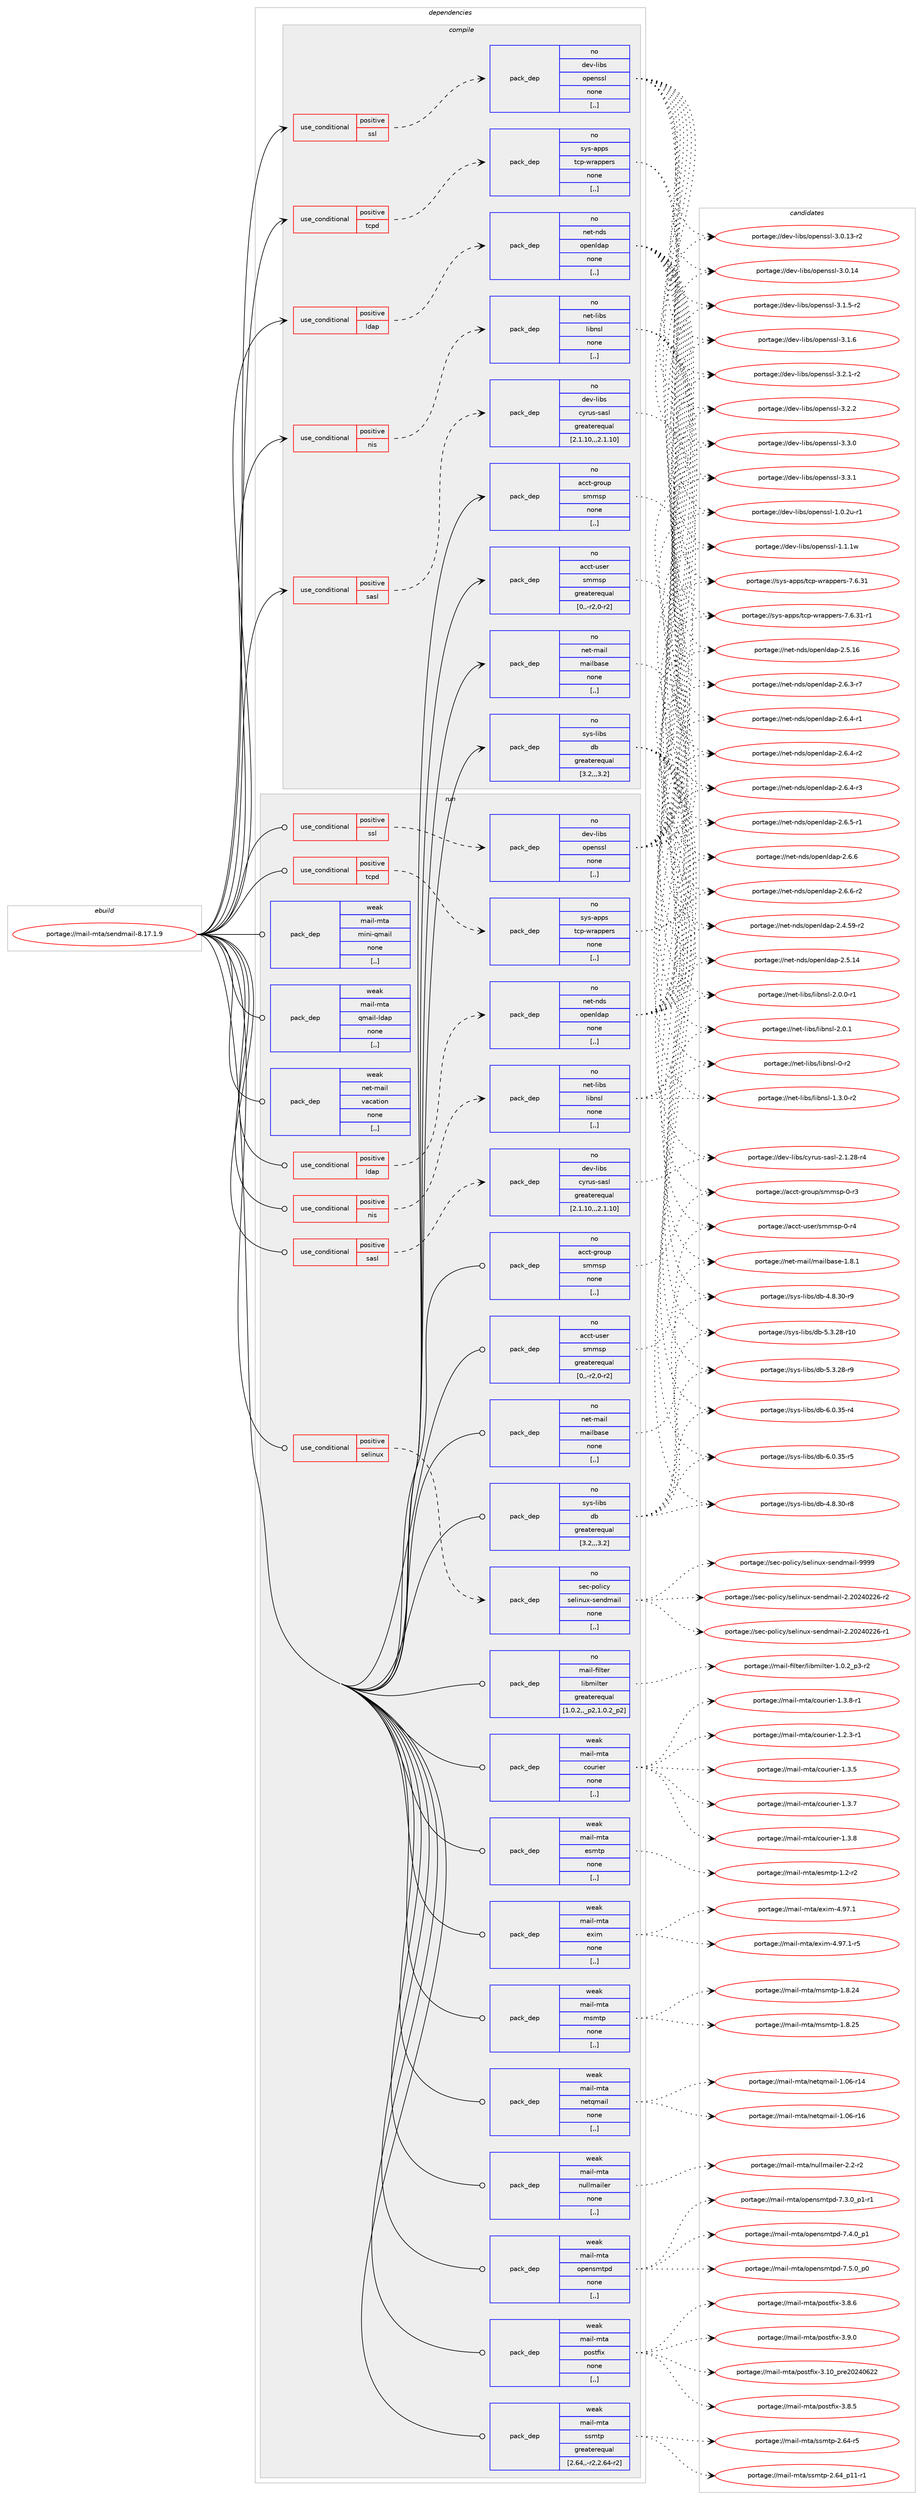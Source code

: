 digraph prolog {

# *************
# Graph options
# *************

newrank=true;
concentrate=true;
compound=true;
graph [rankdir=LR,fontname=Helvetica,fontsize=10,ranksep=1.5];#, ranksep=2.5, nodesep=0.2];
edge  [arrowhead=vee];
node  [fontname=Helvetica,fontsize=10];

# **********
# The ebuild
# **********

subgraph cluster_leftcol {
color=gray;
rank=same;
label=<<i>ebuild</i>>;
id [label="portage://mail-mta/sendmail-8.17.1.9", color=red, width=4, href="../mail-mta/sendmail-8.17.1.9.svg"];
}

# ****************
# The dependencies
# ****************

subgraph cluster_midcol {
color=gray;
label=<<i>dependencies</i>>;
subgraph cluster_compile {
fillcolor="#eeeeee";
style=filled;
label=<<i>compile</i>>;
subgraph cond69214 {
dependency275358 [label=<<TABLE BORDER="0" CELLBORDER="1" CELLSPACING="0" CELLPADDING="4"><TR><TD ROWSPAN="3" CELLPADDING="10">use_conditional</TD></TR><TR><TD>positive</TD></TR><TR><TD>ldap</TD></TR></TABLE>>, shape=none, color=red];
subgraph pack203880 {
dependency275359 [label=<<TABLE BORDER="0" CELLBORDER="1" CELLSPACING="0" CELLPADDING="4" WIDTH="220"><TR><TD ROWSPAN="6" CELLPADDING="30">pack_dep</TD></TR><TR><TD WIDTH="110">no</TD></TR><TR><TD>net-nds</TD></TR><TR><TD>openldap</TD></TR><TR><TD>none</TD></TR><TR><TD>[,,]</TD></TR></TABLE>>, shape=none, color=blue];
}
dependency275358:e -> dependency275359:w [weight=20,style="dashed",arrowhead="vee"];
}
id:e -> dependency275358:w [weight=20,style="solid",arrowhead="vee"];
subgraph cond69215 {
dependency275360 [label=<<TABLE BORDER="0" CELLBORDER="1" CELLSPACING="0" CELLPADDING="4"><TR><TD ROWSPAN="3" CELLPADDING="10">use_conditional</TD></TR><TR><TD>positive</TD></TR><TR><TD>nis</TD></TR></TABLE>>, shape=none, color=red];
subgraph pack203881 {
dependency275361 [label=<<TABLE BORDER="0" CELLBORDER="1" CELLSPACING="0" CELLPADDING="4" WIDTH="220"><TR><TD ROWSPAN="6" CELLPADDING="30">pack_dep</TD></TR><TR><TD WIDTH="110">no</TD></TR><TR><TD>net-libs</TD></TR><TR><TD>libnsl</TD></TR><TR><TD>none</TD></TR><TR><TD>[,,]</TD></TR></TABLE>>, shape=none, color=blue];
}
dependency275360:e -> dependency275361:w [weight=20,style="dashed",arrowhead="vee"];
}
id:e -> dependency275360:w [weight=20,style="solid",arrowhead="vee"];
subgraph cond69216 {
dependency275362 [label=<<TABLE BORDER="0" CELLBORDER="1" CELLSPACING="0" CELLPADDING="4"><TR><TD ROWSPAN="3" CELLPADDING="10">use_conditional</TD></TR><TR><TD>positive</TD></TR><TR><TD>sasl</TD></TR></TABLE>>, shape=none, color=red];
subgraph pack203882 {
dependency275363 [label=<<TABLE BORDER="0" CELLBORDER="1" CELLSPACING="0" CELLPADDING="4" WIDTH="220"><TR><TD ROWSPAN="6" CELLPADDING="30">pack_dep</TD></TR><TR><TD WIDTH="110">no</TD></TR><TR><TD>dev-libs</TD></TR><TR><TD>cyrus-sasl</TD></TR><TR><TD>greaterequal</TD></TR><TR><TD>[2.1.10,,,2.1.10]</TD></TR></TABLE>>, shape=none, color=blue];
}
dependency275362:e -> dependency275363:w [weight=20,style="dashed",arrowhead="vee"];
}
id:e -> dependency275362:w [weight=20,style="solid",arrowhead="vee"];
subgraph cond69217 {
dependency275364 [label=<<TABLE BORDER="0" CELLBORDER="1" CELLSPACING="0" CELLPADDING="4"><TR><TD ROWSPAN="3" CELLPADDING="10">use_conditional</TD></TR><TR><TD>positive</TD></TR><TR><TD>ssl</TD></TR></TABLE>>, shape=none, color=red];
subgraph pack203883 {
dependency275365 [label=<<TABLE BORDER="0" CELLBORDER="1" CELLSPACING="0" CELLPADDING="4" WIDTH="220"><TR><TD ROWSPAN="6" CELLPADDING="30">pack_dep</TD></TR><TR><TD WIDTH="110">no</TD></TR><TR><TD>dev-libs</TD></TR><TR><TD>openssl</TD></TR><TR><TD>none</TD></TR><TR><TD>[,,]</TD></TR></TABLE>>, shape=none, color=blue];
}
dependency275364:e -> dependency275365:w [weight=20,style="dashed",arrowhead="vee"];
}
id:e -> dependency275364:w [weight=20,style="solid",arrowhead="vee"];
subgraph cond69218 {
dependency275366 [label=<<TABLE BORDER="0" CELLBORDER="1" CELLSPACING="0" CELLPADDING="4"><TR><TD ROWSPAN="3" CELLPADDING="10">use_conditional</TD></TR><TR><TD>positive</TD></TR><TR><TD>tcpd</TD></TR></TABLE>>, shape=none, color=red];
subgraph pack203884 {
dependency275367 [label=<<TABLE BORDER="0" CELLBORDER="1" CELLSPACING="0" CELLPADDING="4" WIDTH="220"><TR><TD ROWSPAN="6" CELLPADDING="30">pack_dep</TD></TR><TR><TD WIDTH="110">no</TD></TR><TR><TD>sys-apps</TD></TR><TR><TD>tcp-wrappers</TD></TR><TR><TD>none</TD></TR><TR><TD>[,,]</TD></TR></TABLE>>, shape=none, color=blue];
}
dependency275366:e -> dependency275367:w [weight=20,style="dashed",arrowhead="vee"];
}
id:e -> dependency275366:w [weight=20,style="solid",arrowhead="vee"];
subgraph pack203885 {
dependency275368 [label=<<TABLE BORDER="0" CELLBORDER="1" CELLSPACING="0" CELLPADDING="4" WIDTH="220"><TR><TD ROWSPAN="6" CELLPADDING="30">pack_dep</TD></TR><TR><TD WIDTH="110">no</TD></TR><TR><TD>acct-group</TD></TR><TR><TD>smmsp</TD></TR><TR><TD>none</TD></TR><TR><TD>[,,]</TD></TR></TABLE>>, shape=none, color=blue];
}
id:e -> dependency275368:w [weight=20,style="solid",arrowhead="vee"];
subgraph pack203886 {
dependency275369 [label=<<TABLE BORDER="0" CELLBORDER="1" CELLSPACING="0" CELLPADDING="4" WIDTH="220"><TR><TD ROWSPAN="6" CELLPADDING="30">pack_dep</TD></TR><TR><TD WIDTH="110">no</TD></TR><TR><TD>acct-user</TD></TR><TR><TD>smmsp</TD></TR><TR><TD>greaterequal</TD></TR><TR><TD>[0,,-r2,0-r2]</TD></TR></TABLE>>, shape=none, color=blue];
}
id:e -> dependency275369:w [weight=20,style="solid",arrowhead="vee"];
subgraph pack203887 {
dependency275370 [label=<<TABLE BORDER="0" CELLBORDER="1" CELLSPACING="0" CELLPADDING="4" WIDTH="220"><TR><TD ROWSPAN="6" CELLPADDING="30">pack_dep</TD></TR><TR><TD WIDTH="110">no</TD></TR><TR><TD>net-mail</TD></TR><TR><TD>mailbase</TD></TR><TR><TD>none</TD></TR><TR><TD>[,,]</TD></TR></TABLE>>, shape=none, color=blue];
}
id:e -> dependency275370:w [weight=20,style="solid",arrowhead="vee"];
subgraph pack203888 {
dependency275371 [label=<<TABLE BORDER="0" CELLBORDER="1" CELLSPACING="0" CELLPADDING="4" WIDTH="220"><TR><TD ROWSPAN="6" CELLPADDING="30">pack_dep</TD></TR><TR><TD WIDTH="110">no</TD></TR><TR><TD>sys-libs</TD></TR><TR><TD>db</TD></TR><TR><TD>greaterequal</TD></TR><TR><TD>[3.2,,,3.2]</TD></TR></TABLE>>, shape=none, color=blue];
}
id:e -> dependency275371:w [weight=20,style="solid",arrowhead="vee"];
}
subgraph cluster_compileandrun {
fillcolor="#eeeeee";
style=filled;
label=<<i>compile and run</i>>;
}
subgraph cluster_run {
fillcolor="#eeeeee";
style=filled;
label=<<i>run</i>>;
subgraph cond69219 {
dependency275372 [label=<<TABLE BORDER="0" CELLBORDER="1" CELLSPACING="0" CELLPADDING="4"><TR><TD ROWSPAN="3" CELLPADDING="10">use_conditional</TD></TR><TR><TD>positive</TD></TR><TR><TD>ldap</TD></TR></TABLE>>, shape=none, color=red];
subgraph pack203889 {
dependency275373 [label=<<TABLE BORDER="0" CELLBORDER="1" CELLSPACING="0" CELLPADDING="4" WIDTH="220"><TR><TD ROWSPAN="6" CELLPADDING="30">pack_dep</TD></TR><TR><TD WIDTH="110">no</TD></TR><TR><TD>net-nds</TD></TR><TR><TD>openldap</TD></TR><TR><TD>none</TD></TR><TR><TD>[,,]</TD></TR></TABLE>>, shape=none, color=blue];
}
dependency275372:e -> dependency275373:w [weight=20,style="dashed",arrowhead="vee"];
}
id:e -> dependency275372:w [weight=20,style="solid",arrowhead="odot"];
subgraph cond69220 {
dependency275374 [label=<<TABLE BORDER="0" CELLBORDER="1" CELLSPACING="0" CELLPADDING="4"><TR><TD ROWSPAN="3" CELLPADDING="10">use_conditional</TD></TR><TR><TD>positive</TD></TR><TR><TD>nis</TD></TR></TABLE>>, shape=none, color=red];
subgraph pack203890 {
dependency275375 [label=<<TABLE BORDER="0" CELLBORDER="1" CELLSPACING="0" CELLPADDING="4" WIDTH="220"><TR><TD ROWSPAN="6" CELLPADDING="30">pack_dep</TD></TR><TR><TD WIDTH="110">no</TD></TR><TR><TD>net-libs</TD></TR><TR><TD>libnsl</TD></TR><TR><TD>none</TD></TR><TR><TD>[,,]</TD></TR></TABLE>>, shape=none, color=blue];
}
dependency275374:e -> dependency275375:w [weight=20,style="dashed",arrowhead="vee"];
}
id:e -> dependency275374:w [weight=20,style="solid",arrowhead="odot"];
subgraph cond69221 {
dependency275376 [label=<<TABLE BORDER="0" CELLBORDER="1" CELLSPACING="0" CELLPADDING="4"><TR><TD ROWSPAN="3" CELLPADDING="10">use_conditional</TD></TR><TR><TD>positive</TD></TR><TR><TD>sasl</TD></TR></TABLE>>, shape=none, color=red];
subgraph pack203891 {
dependency275377 [label=<<TABLE BORDER="0" CELLBORDER="1" CELLSPACING="0" CELLPADDING="4" WIDTH="220"><TR><TD ROWSPAN="6" CELLPADDING="30">pack_dep</TD></TR><TR><TD WIDTH="110">no</TD></TR><TR><TD>dev-libs</TD></TR><TR><TD>cyrus-sasl</TD></TR><TR><TD>greaterequal</TD></TR><TR><TD>[2.1.10,,,2.1.10]</TD></TR></TABLE>>, shape=none, color=blue];
}
dependency275376:e -> dependency275377:w [weight=20,style="dashed",arrowhead="vee"];
}
id:e -> dependency275376:w [weight=20,style="solid",arrowhead="odot"];
subgraph cond69222 {
dependency275378 [label=<<TABLE BORDER="0" CELLBORDER="1" CELLSPACING="0" CELLPADDING="4"><TR><TD ROWSPAN="3" CELLPADDING="10">use_conditional</TD></TR><TR><TD>positive</TD></TR><TR><TD>selinux</TD></TR></TABLE>>, shape=none, color=red];
subgraph pack203892 {
dependency275379 [label=<<TABLE BORDER="0" CELLBORDER="1" CELLSPACING="0" CELLPADDING="4" WIDTH="220"><TR><TD ROWSPAN="6" CELLPADDING="30">pack_dep</TD></TR><TR><TD WIDTH="110">no</TD></TR><TR><TD>sec-policy</TD></TR><TR><TD>selinux-sendmail</TD></TR><TR><TD>none</TD></TR><TR><TD>[,,]</TD></TR></TABLE>>, shape=none, color=blue];
}
dependency275378:e -> dependency275379:w [weight=20,style="dashed",arrowhead="vee"];
}
id:e -> dependency275378:w [weight=20,style="solid",arrowhead="odot"];
subgraph cond69223 {
dependency275380 [label=<<TABLE BORDER="0" CELLBORDER="1" CELLSPACING="0" CELLPADDING="4"><TR><TD ROWSPAN="3" CELLPADDING="10">use_conditional</TD></TR><TR><TD>positive</TD></TR><TR><TD>ssl</TD></TR></TABLE>>, shape=none, color=red];
subgraph pack203893 {
dependency275381 [label=<<TABLE BORDER="0" CELLBORDER="1" CELLSPACING="0" CELLPADDING="4" WIDTH="220"><TR><TD ROWSPAN="6" CELLPADDING="30">pack_dep</TD></TR><TR><TD WIDTH="110">no</TD></TR><TR><TD>dev-libs</TD></TR><TR><TD>openssl</TD></TR><TR><TD>none</TD></TR><TR><TD>[,,]</TD></TR></TABLE>>, shape=none, color=blue];
}
dependency275380:e -> dependency275381:w [weight=20,style="dashed",arrowhead="vee"];
}
id:e -> dependency275380:w [weight=20,style="solid",arrowhead="odot"];
subgraph cond69224 {
dependency275382 [label=<<TABLE BORDER="0" CELLBORDER="1" CELLSPACING="0" CELLPADDING="4"><TR><TD ROWSPAN="3" CELLPADDING="10">use_conditional</TD></TR><TR><TD>positive</TD></TR><TR><TD>tcpd</TD></TR></TABLE>>, shape=none, color=red];
subgraph pack203894 {
dependency275383 [label=<<TABLE BORDER="0" CELLBORDER="1" CELLSPACING="0" CELLPADDING="4" WIDTH="220"><TR><TD ROWSPAN="6" CELLPADDING="30">pack_dep</TD></TR><TR><TD WIDTH="110">no</TD></TR><TR><TD>sys-apps</TD></TR><TR><TD>tcp-wrappers</TD></TR><TR><TD>none</TD></TR><TR><TD>[,,]</TD></TR></TABLE>>, shape=none, color=blue];
}
dependency275382:e -> dependency275383:w [weight=20,style="dashed",arrowhead="vee"];
}
id:e -> dependency275382:w [weight=20,style="solid",arrowhead="odot"];
subgraph pack203895 {
dependency275384 [label=<<TABLE BORDER="0" CELLBORDER="1" CELLSPACING="0" CELLPADDING="4" WIDTH="220"><TR><TD ROWSPAN="6" CELLPADDING="30">pack_dep</TD></TR><TR><TD WIDTH="110">no</TD></TR><TR><TD>acct-group</TD></TR><TR><TD>smmsp</TD></TR><TR><TD>none</TD></TR><TR><TD>[,,]</TD></TR></TABLE>>, shape=none, color=blue];
}
id:e -> dependency275384:w [weight=20,style="solid",arrowhead="odot"];
subgraph pack203896 {
dependency275385 [label=<<TABLE BORDER="0" CELLBORDER="1" CELLSPACING="0" CELLPADDING="4" WIDTH="220"><TR><TD ROWSPAN="6" CELLPADDING="30">pack_dep</TD></TR><TR><TD WIDTH="110">no</TD></TR><TR><TD>acct-user</TD></TR><TR><TD>smmsp</TD></TR><TR><TD>greaterequal</TD></TR><TR><TD>[0,,-r2,0-r2]</TD></TR></TABLE>>, shape=none, color=blue];
}
id:e -> dependency275385:w [weight=20,style="solid",arrowhead="odot"];
subgraph pack203897 {
dependency275386 [label=<<TABLE BORDER="0" CELLBORDER="1" CELLSPACING="0" CELLPADDING="4" WIDTH="220"><TR><TD ROWSPAN="6" CELLPADDING="30">pack_dep</TD></TR><TR><TD WIDTH="110">no</TD></TR><TR><TD>mail-filter</TD></TR><TR><TD>libmilter</TD></TR><TR><TD>greaterequal</TD></TR><TR><TD>[1.0.2,,_p2,1.0.2_p2]</TD></TR></TABLE>>, shape=none, color=blue];
}
id:e -> dependency275386:w [weight=20,style="solid",arrowhead="odot"];
subgraph pack203898 {
dependency275387 [label=<<TABLE BORDER="0" CELLBORDER="1" CELLSPACING="0" CELLPADDING="4" WIDTH="220"><TR><TD ROWSPAN="6" CELLPADDING="30">pack_dep</TD></TR><TR><TD WIDTH="110">no</TD></TR><TR><TD>net-mail</TD></TR><TR><TD>mailbase</TD></TR><TR><TD>none</TD></TR><TR><TD>[,,]</TD></TR></TABLE>>, shape=none, color=blue];
}
id:e -> dependency275387:w [weight=20,style="solid",arrowhead="odot"];
subgraph pack203899 {
dependency275388 [label=<<TABLE BORDER="0" CELLBORDER="1" CELLSPACING="0" CELLPADDING="4" WIDTH="220"><TR><TD ROWSPAN="6" CELLPADDING="30">pack_dep</TD></TR><TR><TD WIDTH="110">no</TD></TR><TR><TD>sys-libs</TD></TR><TR><TD>db</TD></TR><TR><TD>greaterequal</TD></TR><TR><TD>[3.2,,,3.2]</TD></TR></TABLE>>, shape=none, color=blue];
}
id:e -> dependency275388:w [weight=20,style="solid",arrowhead="odot"];
subgraph pack203900 {
dependency275389 [label=<<TABLE BORDER="0" CELLBORDER="1" CELLSPACING="0" CELLPADDING="4" WIDTH="220"><TR><TD ROWSPAN="6" CELLPADDING="30">pack_dep</TD></TR><TR><TD WIDTH="110">weak</TD></TR><TR><TD>mail-mta</TD></TR><TR><TD>courier</TD></TR><TR><TD>none</TD></TR><TR><TD>[,,]</TD></TR></TABLE>>, shape=none, color=blue];
}
id:e -> dependency275389:w [weight=20,style="solid",arrowhead="odot"];
subgraph pack203901 {
dependency275390 [label=<<TABLE BORDER="0" CELLBORDER="1" CELLSPACING="0" CELLPADDING="4" WIDTH="220"><TR><TD ROWSPAN="6" CELLPADDING="30">pack_dep</TD></TR><TR><TD WIDTH="110">weak</TD></TR><TR><TD>mail-mta</TD></TR><TR><TD>esmtp</TD></TR><TR><TD>none</TD></TR><TR><TD>[,,]</TD></TR></TABLE>>, shape=none, color=blue];
}
id:e -> dependency275390:w [weight=20,style="solid",arrowhead="odot"];
subgraph pack203902 {
dependency275391 [label=<<TABLE BORDER="0" CELLBORDER="1" CELLSPACING="0" CELLPADDING="4" WIDTH="220"><TR><TD ROWSPAN="6" CELLPADDING="30">pack_dep</TD></TR><TR><TD WIDTH="110">weak</TD></TR><TR><TD>mail-mta</TD></TR><TR><TD>exim</TD></TR><TR><TD>none</TD></TR><TR><TD>[,,]</TD></TR></TABLE>>, shape=none, color=blue];
}
id:e -> dependency275391:w [weight=20,style="solid",arrowhead="odot"];
subgraph pack203903 {
dependency275392 [label=<<TABLE BORDER="0" CELLBORDER="1" CELLSPACING="0" CELLPADDING="4" WIDTH="220"><TR><TD ROWSPAN="6" CELLPADDING="30">pack_dep</TD></TR><TR><TD WIDTH="110">weak</TD></TR><TR><TD>mail-mta</TD></TR><TR><TD>mini-qmail</TD></TR><TR><TD>none</TD></TR><TR><TD>[,,]</TD></TR></TABLE>>, shape=none, color=blue];
}
id:e -> dependency275392:w [weight=20,style="solid",arrowhead="odot"];
subgraph pack203904 {
dependency275393 [label=<<TABLE BORDER="0" CELLBORDER="1" CELLSPACING="0" CELLPADDING="4" WIDTH="220"><TR><TD ROWSPAN="6" CELLPADDING="30">pack_dep</TD></TR><TR><TD WIDTH="110">weak</TD></TR><TR><TD>mail-mta</TD></TR><TR><TD>msmtp</TD></TR><TR><TD>none</TD></TR><TR><TD>[,,]</TD></TR></TABLE>>, shape=none, color=blue];
}
id:e -> dependency275393:w [weight=20,style="solid",arrowhead="odot"];
subgraph pack203905 {
dependency275394 [label=<<TABLE BORDER="0" CELLBORDER="1" CELLSPACING="0" CELLPADDING="4" WIDTH="220"><TR><TD ROWSPAN="6" CELLPADDING="30">pack_dep</TD></TR><TR><TD WIDTH="110">weak</TD></TR><TR><TD>mail-mta</TD></TR><TR><TD>netqmail</TD></TR><TR><TD>none</TD></TR><TR><TD>[,,]</TD></TR></TABLE>>, shape=none, color=blue];
}
id:e -> dependency275394:w [weight=20,style="solid",arrowhead="odot"];
subgraph pack203906 {
dependency275395 [label=<<TABLE BORDER="0" CELLBORDER="1" CELLSPACING="0" CELLPADDING="4" WIDTH="220"><TR><TD ROWSPAN="6" CELLPADDING="30">pack_dep</TD></TR><TR><TD WIDTH="110">weak</TD></TR><TR><TD>mail-mta</TD></TR><TR><TD>nullmailer</TD></TR><TR><TD>none</TD></TR><TR><TD>[,,]</TD></TR></TABLE>>, shape=none, color=blue];
}
id:e -> dependency275395:w [weight=20,style="solid",arrowhead="odot"];
subgraph pack203907 {
dependency275396 [label=<<TABLE BORDER="0" CELLBORDER="1" CELLSPACING="0" CELLPADDING="4" WIDTH="220"><TR><TD ROWSPAN="6" CELLPADDING="30">pack_dep</TD></TR><TR><TD WIDTH="110">weak</TD></TR><TR><TD>mail-mta</TD></TR><TR><TD>opensmtpd</TD></TR><TR><TD>none</TD></TR><TR><TD>[,,]</TD></TR></TABLE>>, shape=none, color=blue];
}
id:e -> dependency275396:w [weight=20,style="solid",arrowhead="odot"];
subgraph pack203908 {
dependency275397 [label=<<TABLE BORDER="0" CELLBORDER="1" CELLSPACING="0" CELLPADDING="4" WIDTH="220"><TR><TD ROWSPAN="6" CELLPADDING="30">pack_dep</TD></TR><TR><TD WIDTH="110">weak</TD></TR><TR><TD>mail-mta</TD></TR><TR><TD>postfix</TD></TR><TR><TD>none</TD></TR><TR><TD>[,,]</TD></TR></TABLE>>, shape=none, color=blue];
}
id:e -> dependency275397:w [weight=20,style="solid",arrowhead="odot"];
subgraph pack203909 {
dependency275398 [label=<<TABLE BORDER="0" CELLBORDER="1" CELLSPACING="0" CELLPADDING="4" WIDTH="220"><TR><TD ROWSPAN="6" CELLPADDING="30">pack_dep</TD></TR><TR><TD WIDTH="110">weak</TD></TR><TR><TD>mail-mta</TD></TR><TR><TD>qmail-ldap</TD></TR><TR><TD>none</TD></TR><TR><TD>[,,]</TD></TR></TABLE>>, shape=none, color=blue];
}
id:e -> dependency275398:w [weight=20,style="solid",arrowhead="odot"];
subgraph pack203910 {
dependency275399 [label=<<TABLE BORDER="0" CELLBORDER="1" CELLSPACING="0" CELLPADDING="4" WIDTH="220"><TR><TD ROWSPAN="6" CELLPADDING="30">pack_dep</TD></TR><TR><TD WIDTH="110">weak</TD></TR><TR><TD>mail-mta</TD></TR><TR><TD>ssmtp</TD></TR><TR><TD>greaterequal</TD></TR><TR><TD>[2.64,,-r2,2.64-r2]</TD></TR></TABLE>>, shape=none, color=blue];
}
id:e -> dependency275399:w [weight=20,style="solid",arrowhead="odot"];
subgraph pack203911 {
dependency275400 [label=<<TABLE BORDER="0" CELLBORDER="1" CELLSPACING="0" CELLPADDING="4" WIDTH="220"><TR><TD ROWSPAN="6" CELLPADDING="30">pack_dep</TD></TR><TR><TD WIDTH="110">weak</TD></TR><TR><TD>net-mail</TD></TR><TR><TD>vacation</TD></TR><TR><TD>none</TD></TR><TR><TD>[,,]</TD></TR></TABLE>>, shape=none, color=blue];
}
id:e -> dependency275400:w [weight=20,style="solid",arrowhead="odot"];
}
}

# **************
# The candidates
# **************

subgraph cluster_choices {
rank=same;
color=gray;
label=<<i>candidates</i>>;

subgraph choice203880 {
color=black;
nodesep=1;
choice110101116451101001154711111210111010810097112455046524653574511450 [label="portage://net-nds/openldap-2.4.59-r2", color=red, width=4,href="../net-nds/openldap-2.4.59-r2.svg"];
choice11010111645110100115471111121011101081009711245504653464952 [label="portage://net-nds/openldap-2.5.14", color=red, width=4,href="../net-nds/openldap-2.5.14.svg"];
choice11010111645110100115471111121011101081009711245504653464954 [label="portage://net-nds/openldap-2.5.16", color=red, width=4,href="../net-nds/openldap-2.5.16.svg"];
choice1101011164511010011547111112101110108100971124550465446514511455 [label="portage://net-nds/openldap-2.6.3-r7", color=red, width=4,href="../net-nds/openldap-2.6.3-r7.svg"];
choice1101011164511010011547111112101110108100971124550465446524511449 [label="portage://net-nds/openldap-2.6.4-r1", color=red, width=4,href="../net-nds/openldap-2.6.4-r1.svg"];
choice1101011164511010011547111112101110108100971124550465446524511450 [label="portage://net-nds/openldap-2.6.4-r2", color=red, width=4,href="../net-nds/openldap-2.6.4-r2.svg"];
choice1101011164511010011547111112101110108100971124550465446524511451 [label="portage://net-nds/openldap-2.6.4-r3", color=red, width=4,href="../net-nds/openldap-2.6.4-r3.svg"];
choice1101011164511010011547111112101110108100971124550465446534511449 [label="portage://net-nds/openldap-2.6.5-r1", color=red, width=4,href="../net-nds/openldap-2.6.5-r1.svg"];
choice110101116451101001154711111210111010810097112455046544654 [label="portage://net-nds/openldap-2.6.6", color=red, width=4,href="../net-nds/openldap-2.6.6.svg"];
choice1101011164511010011547111112101110108100971124550465446544511450 [label="portage://net-nds/openldap-2.6.6-r2", color=red, width=4,href="../net-nds/openldap-2.6.6-r2.svg"];
dependency275359:e -> choice110101116451101001154711111210111010810097112455046524653574511450:w [style=dotted,weight="100"];
dependency275359:e -> choice11010111645110100115471111121011101081009711245504653464952:w [style=dotted,weight="100"];
dependency275359:e -> choice11010111645110100115471111121011101081009711245504653464954:w [style=dotted,weight="100"];
dependency275359:e -> choice1101011164511010011547111112101110108100971124550465446514511455:w [style=dotted,weight="100"];
dependency275359:e -> choice1101011164511010011547111112101110108100971124550465446524511449:w [style=dotted,weight="100"];
dependency275359:e -> choice1101011164511010011547111112101110108100971124550465446524511450:w [style=dotted,weight="100"];
dependency275359:e -> choice1101011164511010011547111112101110108100971124550465446524511451:w [style=dotted,weight="100"];
dependency275359:e -> choice1101011164511010011547111112101110108100971124550465446534511449:w [style=dotted,weight="100"];
dependency275359:e -> choice110101116451101001154711111210111010810097112455046544654:w [style=dotted,weight="100"];
dependency275359:e -> choice1101011164511010011547111112101110108100971124550465446544511450:w [style=dotted,weight="100"];
}
subgraph choice203881 {
color=black;
nodesep=1;
choice1101011164510810598115471081059811011510845484511450 [label="portage://net-libs/libnsl-0-r2", color=red, width=4,href="../net-libs/libnsl-0-r2.svg"];
choice110101116451081059811547108105981101151084549465146484511450 [label="portage://net-libs/libnsl-1.3.0-r2", color=red, width=4,href="../net-libs/libnsl-1.3.0-r2.svg"];
choice110101116451081059811547108105981101151084550464846484511449 [label="portage://net-libs/libnsl-2.0.0-r1", color=red, width=4,href="../net-libs/libnsl-2.0.0-r1.svg"];
choice11010111645108105981154710810598110115108455046484649 [label="portage://net-libs/libnsl-2.0.1", color=red, width=4,href="../net-libs/libnsl-2.0.1.svg"];
dependency275361:e -> choice1101011164510810598115471081059811011510845484511450:w [style=dotted,weight="100"];
dependency275361:e -> choice110101116451081059811547108105981101151084549465146484511450:w [style=dotted,weight="100"];
dependency275361:e -> choice110101116451081059811547108105981101151084550464846484511449:w [style=dotted,weight="100"];
dependency275361:e -> choice11010111645108105981154710810598110115108455046484649:w [style=dotted,weight="100"];
}
subgraph choice203882 {
color=black;
nodesep=1;
choice100101118451081059811547991211141171154511597115108455046494650564511452 [label="portage://dev-libs/cyrus-sasl-2.1.28-r4", color=red, width=4,href="../dev-libs/cyrus-sasl-2.1.28-r4.svg"];
dependency275363:e -> choice100101118451081059811547991211141171154511597115108455046494650564511452:w [style=dotted,weight="100"];
}
subgraph choice203883 {
color=black;
nodesep=1;
choice1001011184510810598115471111121011101151151084549464846501174511449 [label="portage://dev-libs/openssl-1.0.2u-r1", color=red, width=4,href="../dev-libs/openssl-1.0.2u-r1.svg"];
choice100101118451081059811547111112101110115115108454946494649119 [label="portage://dev-libs/openssl-1.1.1w", color=red, width=4,href="../dev-libs/openssl-1.1.1w.svg"];
choice100101118451081059811547111112101110115115108455146484649514511450 [label="portage://dev-libs/openssl-3.0.13-r2", color=red, width=4,href="../dev-libs/openssl-3.0.13-r2.svg"];
choice10010111845108105981154711111210111011511510845514648464952 [label="portage://dev-libs/openssl-3.0.14", color=red, width=4,href="../dev-libs/openssl-3.0.14.svg"];
choice1001011184510810598115471111121011101151151084551464946534511450 [label="portage://dev-libs/openssl-3.1.5-r2", color=red, width=4,href="../dev-libs/openssl-3.1.5-r2.svg"];
choice100101118451081059811547111112101110115115108455146494654 [label="portage://dev-libs/openssl-3.1.6", color=red, width=4,href="../dev-libs/openssl-3.1.6.svg"];
choice1001011184510810598115471111121011101151151084551465046494511450 [label="portage://dev-libs/openssl-3.2.1-r2", color=red, width=4,href="../dev-libs/openssl-3.2.1-r2.svg"];
choice100101118451081059811547111112101110115115108455146504650 [label="portage://dev-libs/openssl-3.2.2", color=red, width=4,href="../dev-libs/openssl-3.2.2.svg"];
choice100101118451081059811547111112101110115115108455146514648 [label="portage://dev-libs/openssl-3.3.0", color=red, width=4,href="../dev-libs/openssl-3.3.0.svg"];
choice100101118451081059811547111112101110115115108455146514649 [label="portage://dev-libs/openssl-3.3.1", color=red, width=4,href="../dev-libs/openssl-3.3.1.svg"];
dependency275365:e -> choice1001011184510810598115471111121011101151151084549464846501174511449:w [style=dotted,weight="100"];
dependency275365:e -> choice100101118451081059811547111112101110115115108454946494649119:w [style=dotted,weight="100"];
dependency275365:e -> choice100101118451081059811547111112101110115115108455146484649514511450:w [style=dotted,weight="100"];
dependency275365:e -> choice10010111845108105981154711111210111011511510845514648464952:w [style=dotted,weight="100"];
dependency275365:e -> choice1001011184510810598115471111121011101151151084551464946534511450:w [style=dotted,weight="100"];
dependency275365:e -> choice100101118451081059811547111112101110115115108455146494654:w [style=dotted,weight="100"];
dependency275365:e -> choice1001011184510810598115471111121011101151151084551465046494511450:w [style=dotted,weight="100"];
dependency275365:e -> choice100101118451081059811547111112101110115115108455146504650:w [style=dotted,weight="100"];
dependency275365:e -> choice100101118451081059811547111112101110115115108455146514648:w [style=dotted,weight="100"];
dependency275365:e -> choice100101118451081059811547111112101110115115108455146514649:w [style=dotted,weight="100"];
}
subgraph choice203884 {
color=black;
nodesep=1;
choice11512111545971121121154711699112451191149711211210111411545554654465149 [label="portage://sys-apps/tcp-wrappers-7.6.31", color=red, width=4,href="../sys-apps/tcp-wrappers-7.6.31.svg"];
choice115121115459711211211547116991124511911497112112101114115455546544651494511449 [label="portage://sys-apps/tcp-wrappers-7.6.31-r1", color=red, width=4,href="../sys-apps/tcp-wrappers-7.6.31-r1.svg"];
dependency275367:e -> choice11512111545971121121154711699112451191149711211210111411545554654465149:w [style=dotted,weight="100"];
dependency275367:e -> choice115121115459711211211547116991124511911497112112101114115455546544651494511449:w [style=dotted,weight="100"];
}
subgraph choice203885 {
color=black;
nodesep=1;
choice979999116451031141111171124711510910911511245484511451 [label="portage://acct-group/smmsp-0-r3", color=red, width=4,href="../acct-group/smmsp-0-r3.svg"];
dependency275368:e -> choice979999116451031141111171124711510910911511245484511451:w [style=dotted,weight="100"];
}
subgraph choice203886 {
color=black;
nodesep=1;
choice979999116451171151011144711510910911511245484511452 [label="portage://acct-user/smmsp-0-r4", color=red, width=4,href="../acct-user/smmsp-0-r4.svg"];
dependency275369:e -> choice979999116451171151011144711510910911511245484511452:w [style=dotted,weight="100"];
}
subgraph choice203887 {
color=black;
nodesep=1;
choice110101116451099710510847109971051089897115101454946564649 [label="portage://net-mail/mailbase-1.8.1", color=red, width=4,href="../net-mail/mailbase-1.8.1.svg"];
dependency275370:e -> choice110101116451099710510847109971051089897115101454946564649:w [style=dotted,weight="100"];
}
subgraph choice203888 {
color=black;
nodesep=1;
choice11512111545108105981154710098455246564651484511456 [label="portage://sys-libs/db-4.8.30-r8", color=red, width=4,href="../sys-libs/db-4.8.30-r8.svg"];
choice11512111545108105981154710098455246564651484511457 [label="portage://sys-libs/db-4.8.30-r9", color=red, width=4,href="../sys-libs/db-4.8.30-r9.svg"];
choice1151211154510810598115471009845534651465056451144948 [label="portage://sys-libs/db-5.3.28-r10", color=red, width=4,href="../sys-libs/db-5.3.28-r10.svg"];
choice11512111545108105981154710098455346514650564511457 [label="portage://sys-libs/db-5.3.28-r9", color=red, width=4,href="../sys-libs/db-5.3.28-r9.svg"];
choice11512111545108105981154710098455446484651534511452 [label="portage://sys-libs/db-6.0.35-r4", color=red, width=4,href="../sys-libs/db-6.0.35-r4.svg"];
choice11512111545108105981154710098455446484651534511453 [label="portage://sys-libs/db-6.0.35-r5", color=red, width=4,href="../sys-libs/db-6.0.35-r5.svg"];
dependency275371:e -> choice11512111545108105981154710098455246564651484511456:w [style=dotted,weight="100"];
dependency275371:e -> choice11512111545108105981154710098455246564651484511457:w [style=dotted,weight="100"];
dependency275371:e -> choice1151211154510810598115471009845534651465056451144948:w [style=dotted,weight="100"];
dependency275371:e -> choice11512111545108105981154710098455346514650564511457:w [style=dotted,weight="100"];
dependency275371:e -> choice11512111545108105981154710098455446484651534511452:w [style=dotted,weight="100"];
dependency275371:e -> choice11512111545108105981154710098455446484651534511453:w [style=dotted,weight="100"];
}
subgraph choice203889 {
color=black;
nodesep=1;
choice110101116451101001154711111210111010810097112455046524653574511450 [label="portage://net-nds/openldap-2.4.59-r2", color=red, width=4,href="../net-nds/openldap-2.4.59-r2.svg"];
choice11010111645110100115471111121011101081009711245504653464952 [label="portage://net-nds/openldap-2.5.14", color=red, width=4,href="../net-nds/openldap-2.5.14.svg"];
choice11010111645110100115471111121011101081009711245504653464954 [label="portage://net-nds/openldap-2.5.16", color=red, width=4,href="../net-nds/openldap-2.5.16.svg"];
choice1101011164511010011547111112101110108100971124550465446514511455 [label="portage://net-nds/openldap-2.6.3-r7", color=red, width=4,href="../net-nds/openldap-2.6.3-r7.svg"];
choice1101011164511010011547111112101110108100971124550465446524511449 [label="portage://net-nds/openldap-2.6.4-r1", color=red, width=4,href="../net-nds/openldap-2.6.4-r1.svg"];
choice1101011164511010011547111112101110108100971124550465446524511450 [label="portage://net-nds/openldap-2.6.4-r2", color=red, width=4,href="../net-nds/openldap-2.6.4-r2.svg"];
choice1101011164511010011547111112101110108100971124550465446524511451 [label="portage://net-nds/openldap-2.6.4-r3", color=red, width=4,href="../net-nds/openldap-2.6.4-r3.svg"];
choice1101011164511010011547111112101110108100971124550465446534511449 [label="portage://net-nds/openldap-2.6.5-r1", color=red, width=4,href="../net-nds/openldap-2.6.5-r1.svg"];
choice110101116451101001154711111210111010810097112455046544654 [label="portage://net-nds/openldap-2.6.6", color=red, width=4,href="../net-nds/openldap-2.6.6.svg"];
choice1101011164511010011547111112101110108100971124550465446544511450 [label="portage://net-nds/openldap-2.6.6-r2", color=red, width=4,href="../net-nds/openldap-2.6.6-r2.svg"];
dependency275373:e -> choice110101116451101001154711111210111010810097112455046524653574511450:w [style=dotted,weight="100"];
dependency275373:e -> choice11010111645110100115471111121011101081009711245504653464952:w [style=dotted,weight="100"];
dependency275373:e -> choice11010111645110100115471111121011101081009711245504653464954:w [style=dotted,weight="100"];
dependency275373:e -> choice1101011164511010011547111112101110108100971124550465446514511455:w [style=dotted,weight="100"];
dependency275373:e -> choice1101011164511010011547111112101110108100971124550465446524511449:w [style=dotted,weight="100"];
dependency275373:e -> choice1101011164511010011547111112101110108100971124550465446524511450:w [style=dotted,weight="100"];
dependency275373:e -> choice1101011164511010011547111112101110108100971124550465446524511451:w [style=dotted,weight="100"];
dependency275373:e -> choice1101011164511010011547111112101110108100971124550465446534511449:w [style=dotted,weight="100"];
dependency275373:e -> choice110101116451101001154711111210111010810097112455046544654:w [style=dotted,weight="100"];
dependency275373:e -> choice1101011164511010011547111112101110108100971124550465446544511450:w [style=dotted,weight="100"];
}
subgraph choice203890 {
color=black;
nodesep=1;
choice1101011164510810598115471081059811011510845484511450 [label="portage://net-libs/libnsl-0-r2", color=red, width=4,href="../net-libs/libnsl-0-r2.svg"];
choice110101116451081059811547108105981101151084549465146484511450 [label="portage://net-libs/libnsl-1.3.0-r2", color=red, width=4,href="../net-libs/libnsl-1.3.0-r2.svg"];
choice110101116451081059811547108105981101151084550464846484511449 [label="portage://net-libs/libnsl-2.0.0-r1", color=red, width=4,href="../net-libs/libnsl-2.0.0-r1.svg"];
choice11010111645108105981154710810598110115108455046484649 [label="portage://net-libs/libnsl-2.0.1", color=red, width=4,href="../net-libs/libnsl-2.0.1.svg"];
dependency275375:e -> choice1101011164510810598115471081059811011510845484511450:w [style=dotted,weight="100"];
dependency275375:e -> choice110101116451081059811547108105981101151084549465146484511450:w [style=dotted,weight="100"];
dependency275375:e -> choice110101116451081059811547108105981101151084550464846484511449:w [style=dotted,weight="100"];
dependency275375:e -> choice11010111645108105981154710810598110115108455046484649:w [style=dotted,weight="100"];
}
subgraph choice203891 {
color=black;
nodesep=1;
choice100101118451081059811547991211141171154511597115108455046494650564511452 [label="portage://dev-libs/cyrus-sasl-2.1.28-r4", color=red, width=4,href="../dev-libs/cyrus-sasl-2.1.28-r4.svg"];
dependency275377:e -> choice100101118451081059811547991211141171154511597115108455046494650564511452:w [style=dotted,weight="100"];
}
subgraph choice203892 {
color=black;
nodesep=1;
choice11510199451121111081059912147115101108105110117120451151011101001099710510845504650485052485050544511449 [label="portage://sec-policy/selinux-sendmail-2.20240226-r1", color=red, width=4,href="../sec-policy/selinux-sendmail-2.20240226-r1.svg"];
choice11510199451121111081059912147115101108105110117120451151011101001099710510845504650485052485050544511450 [label="portage://sec-policy/selinux-sendmail-2.20240226-r2", color=red, width=4,href="../sec-policy/selinux-sendmail-2.20240226-r2.svg"];
choice1151019945112111108105991214711510110810511011712045115101110100109971051084557575757 [label="portage://sec-policy/selinux-sendmail-9999", color=red, width=4,href="../sec-policy/selinux-sendmail-9999.svg"];
dependency275379:e -> choice11510199451121111081059912147115101108105110117120451151011101001099710510845504650485052485050544511449:w [style=dotted,weight="100"];
dependency275379:e -> choice11510199451121111081059912147115101108105110117120451151011101001099710510845504650485052485050544511450:w [style=dotted,weight="100"];
dependency275379:e -> choice1151019945112111108105991214711510110810511011712045115101110100109971051084557575757:w [style=dotted,weight="100"];
}
subgraph choice203893 {
color=black;
nodesep=1;
choice1001011184510810598115471111121011101151151084549464846501174511449 [label="portage://dev-libs/openssl-1.0.2u-r1", color=red, width=4,href="../dev-libs/openssl-1.0.2u-r1.svg"];
choice100101118451081059811547111112101110115115108454946494649119 [label="portage://dev-libs/openssl-1.1.1w", color=red, width=4,href="../dev-libs/openssl-1.1.1w.svg"];
choice100101118451081059811547111112101110115115108455146484649514511450 [label="portage://dev-libs/openssl-3.0.13-r2", color=red, width=4,href="../dev-libs/openssl-3.0.13-r2.svg"];
choice10010111845108105981154711111210111011511510845514648464952 [label="portage://dev-libs/openssl-3.0.14", color=red, width=4,href="../dev-libs/openssl-3.0.14.svg"];
choice1001011184510810598115471111121011101151151084551464946534511450 [label="portage://dev-libs/openssl-3.1.5-r2", color=red, width=4,href="../dev-libs/openssl-3.1.5-r2.svg"];
choice100101118451081059811547111112101110115115108455146494654 [label="portage://dev-libs/openssl-3.1.6", color=red, width=4,href="../dev-libs/openssl-3.1.6.svg"];
choice1001011184510810598115471111121011101151151084551465046494511450 [label="portage://dev-libs/openssl-3.2.1-r2", color=red, width=4,href="../dev-libs/openssl-3.2.1-r2.svg"];
choice100101118451081059811547111112101110115115108455146504650 [label="portage://dev-libs/openssl-3.2.2", color=red, width=4,href="../dev-libs/openssl-3.2.2.svg"];
choice100101118451081059811547111112101110115115108455146514648 [label="portage://dev-libs/openssl-3.3.0", color=red, width=4,href="../dev-libs/openssl-3.3.0.svg"];
choice100101118451081059811547111112101110115115108455146514649 [label="portage://dev-libs/openssl-3.3.1", color=red, width=4,href="../dev-libs/openssl-3.3.1.svg"];
dependency275381:e -> choice1001011184510810598115471111121011101151151084549464846501174511449:w [style=dotted,weight="100"];
dependency275381:e -> choice100101118451081059811547111112101110115115108454946494649119:w [style=dotted,weight="100"];
dependency275381:e -> choice100101118451081059811547111112101110115115108455146484649514511450:w [style=dotted,weight="100"];
dependency275381:e -> choice10010111845108105981154711111210111011511510845514648464952:w [style=dotted,weight="100"];
dependency275381:e -> choice1001011184510810598115471111121011101151151084551464946534511450:w [style=dotted,weight="100"];
dependency275381:e -> choice100101118451081059811547111112101110115115108455146494654:w [style=dotted,weight="100"];
dependency275381:e -> choice1001011184510810598115471111121011101151151084551465046494511450:w [style=dotted,weight="100"];
dependency275381:e -> choice100101118451081059811547111112101110115115108455146504650:w [style=dotted,weight="100"];
dependency275381:e -> choice100101118451081059811547111112101110115115108455146514648:w [style=dotted,weight="100"];
dependency275381:e -> choice100101118451081059811547111112101110115115108455146514649:w [style=dotted,weight="100"];
}
subgraph choice203894 {
color=black;
nodesep=1;
choice11512111545971121121154711699112451191149711211210111411545554654465149 [label="portage://sys-apps/tcp-wrappers-7.6.31", color=red, width=4,href="../sys-apps/tcp-wrappers-7.6.31.svg"];
choice115121115459711211211547116991124511911497112112101114115455546544651494511449 [label="portage://sys-apps/tcp-wrappers-7.6.31-r1", color=red, width=4,href="../sys-apps/tcp-wrappers-7.6.31-r1.svg"];
dependency275383:e -> choice11512111545971121121154711699112451191149711211210111411545554654465149:w [style=dotted,weight="100"];
dependency275383:e -> choice115121115459711211211547116991124511911497112112101114115455546544651494511449:w [style=dotted,weight="100"];
}
subgraph choice203895 {
color=black;
nodesep=1;
choice979999116451031141111171124711510910911511245484511451 [label="portage://acct-group/smmsp-0-r3", color=red, width=4,href="../acct-group/smmsp-0-r3.svg"];
dependency275384:e -> choice979999116451031141111171124711510910911511245484511451:w [style=dotted,weight="100"];
}
subgraph choice203896 {
color=black;
nodesep=1;
choice979999116451171151011144711510910911511245484511452 [label="portage://acct-user/smmsp-0-r4", color=red, width=4,href="../acct-user/smmsp-0-r4.svg"];
dependency275385:e -> choice979999116451171151011144711510910911511245484511452:w [style=dotted,weight="100"];
}
subgraph choice203897 {
color=black;
nodesep=1;
choice1099710510845102105108116101114471081059810910510811610111445494648465095112514511450 [label="portage://mail-filter/libmilter-1.0.2_p3-r2", color=red, width=4,href="../mail-filter/libmilter-1.0.2_p3-r2.svg"];
dependency275386:e -> choice1099710510845102105108116101114471081059810910510811610111445494648465095112514511450:w [style=dotted,weight="100"];
}
subgraph choice203898 {
color=black;
nodesep=1;
choice110101116451099710510847109971051089897115101454946564649 [label="portage://net-mail/mailbase-1.8.1", color=red, width=4,href="../net-mail/mailbase-1.8.1.svg"];
dependency275387:e -> choice110101116451099710510847109971051089897115101454946564649:w [style=dotted,weight="100"];
}
subgraph choice203899 {
color=black;
nodesep=1;
choice11512111545108105981154710098455246564651484511456 [label="portage://sys-libs/db-4.8.30-r8", color=red, width=4,href="../sys-libs/db-4.8.30-r8.svg"];
choice11512111545108105981154710098455246564651484511457 [label="portage://sys-libs/db-4.8.30-r9", color=red, width=4,href="../sys-libs/db-4.8.30-r9.svg"];
choice1151211154510810598115471009845534651465056451144948 [label="portage://sys-libs/db-5.3.28-r10", color=red, width=4,href="../sys-libs/db-5.3.28-r10.svg"];
choice11512111545108105981154710098455346514650564511457 [label="portage://sys-libs/db-5.3.28-r9", color=red, width=4,href="../sys-libs/db-5.3.28-r9.svg"];
choice11512111545108105981154710098455446484651534511452 [label="portage://sys-libs/db-6.0.35-r4", color=red, width=4,href="../sys-libs/db-6.0.35-r4.svg"];
choice11512111545108105981154710098455446484651534511453 [label="portage://sys-libs/db-6.0.35-r5", color=red, width=4,href="../sys-libs/db-6.0.35-r5.svg"];
dependency275388:e -> choice11512111545108105981154710098455246564651484511456:w [style=dotted,weight="100"];
dependency275388:e -> choice11512111545108105981154710098455246564651484511457:w [style=dotted,weight="100"];
dependency275388:e -> choice1151211154510810598115471009845534651465056451144948:w [style=dotted,weight="100"];
dependency275388:e -> choice11512111545108105981154710098455346514650564511457:w [style=dotted,weight="100"];
dependency275388:e -> choice11512111545108105981154710098455446484651534511452:w [style=dotted,weight="100"];
dependency275388:e -> choice11512111545108105981154710098455446484651534511453:w [style=dotted,weight="100"];
}
subgraph choice203900 {
color=black;
nodesep=1;
choice10997105108451091169747991111171141051011144549465046514511449 [label="portage://mail-mta/courier-1.2.3-r1", color=red, width=4,href="../mail-mta/courier-1.2.3-r1.svg"];
choice1099710510845109116974799111117114105101114454946514653 [label="portage://mail-mta/courier-1.3.5", color=red, width=4,href="../mail-mta/courier-1.3.5.svg"];
choice1099710510845109116974799111117114105101114454946514655 [label="portage://mail-mta/courier-1.3.7", color=red, width=4,href="../mail-mta/courier-1.3.7.svg"];
choice1099710510845109116974799111117114105101114454946514656 [label="portage://mail-mta/courier-1.3.8", color=red, width=4,href="../mail-mta/courier-1.3.8.svg"];
choice10997105108451091169747991111171141051011144549465146564511449 [label="portage://mail-mta/courier-1.3.8-r1", color=red, width=4,href="../mail-mta/courier-1.3.8-r1.svg"];
dependency275389:e -> choice10997105108451091169747991111171141051011144549465046514511449:w [style=dotted,weight="100"];
dependency275389:e -> choice1099710510845109116974799111117114105101114454946514653:w [style=dotted,weight="100"];
dependency275389:e -> choice1099710510845109116974799111117114105101114454946514655:w [style=dotted,weight="100"];
dependency275389:e -> choice1099710510845109116974799111117114105101114454946514656:w [style=dotted,weight="100"];
dependency275389:e -> choice10997105108451091169747991111171141051011144549465146564511449:w [style=dotted,weight="100"];
}
subgraph choice203901 {
color=black;
nodesep=1;
choice10997105108451091169747101115109116112454946504511450 [label="portage://mail-mta/esmtp-1.2-r2", color=red, width=4,href="../mail-mta/esmtp-1.2-r2.svg"];
dependency275390:e -> choice10997105108451091169747101115109116112454946504511450:w [style=dotted,weight="100"];
}
subgraph choice203902 {
color=black;
nodesep=1;
choice1099710510845109116974710112010510945524657554649 [label="portage://mail-mta/exim-4.97.1", color=red, width=4,href="../mail-mta/exim-4.97.1.svg"];
choice10997105108451091169747101120105109455246575546494511453 [label="portage://mail-mta/exim-4.97.1-r5", color=red, width=4,href="../mail-mta/exim-4.97.1-r5.svg"];
dependency275391:e -> choice1099710510845109116974710112010510945524657554649:w [style=dotted,weight="100"];
dependency275391:e -> choice10997105108451091169747101120105109455246575546494511453:w [style=dotted,weight="100"];
}
subgraph choice203903 {
color=black;
nodesep=1;
}
subgraph choice203904 {
color=black;
nodesep=1;
choice1099710510845109116974710911510911611245494656465052 [label="portage://mail-mta/msmtp-1.8.24", color=red, width=4,href="../mail-mta/msmtp-1.8.24.svg"];
choice1099710510845109116974710911510911611245494656465053 [label="portage://mail-mta/msmtp-1.8.25", color=red, width=4,href="../mail-mta/msmtp-1.8.25.svg"];
dependency275393:e -> choice1099710510845109116974710911510911611245494656465052:w [style=dotted,weight="100"];
dependency275393:e -> choice1099710510845109116974710911510911611245494656465053:w [style=dotted,weight="100"];
}
subgraph choice203905 {
color=black;
nodesep=1;
choice10997105108451091169747110101116113109971051084549464854451144952 [label="portage://mail-mta/netqmail-1.06-r14", color=red, width=4,href="../mail-mta/netqmail-1.06-r14.svg"];
choice10997105108451091169747110101116113109971051084549464854451144954 [label="portage://mail-mta/netqmail-1.06-r16", color=red, width=4,href="../mail-mta/netqmail-1.06-r16.svg"];
dependency275394:e -> choice10997105108451091169747110101116113109971051084549464854451144952:w [style=dotted,weight="100"];
dependency275394:e -> choice10997105108451091169747110101116113109971051084549464854451144954:w [style=dotted,weight="100"];
}
subgraph choice203906 {
color=black;
nodesep=1;
choice1099710510845109116974711011710810810997105108101114455046504511450 [label="portage://mail-mta/nullmailer-2.2-r2", color=red, width=4,href="../mail-mta/nullmailer-2.2-r2.svg"];
dependency275395:e -> choice1099710510845109116974711011710810810997105108101114455046504511450:w [style=dotted,weight="100"];
}
subgraph choice203907 {
color=black;
nodesep=1;
choice1099710510845109116974711111210111011510911611210045554651464895112494511449 [label="portage://mail-mta/opensmtpd-7.3.0_p1-r1", color=red, width=4,href="../mail-mta/opensmtpd-7.3.0_p1-r1.svg"];
choice109971051084510911697471111121011101151091161121004555465246489511249 [label="portage://mail-mta/opensmtpd-7.4.0_p1", color=red, width=4,href="../mail-mta/opensmtpd-7.4.0_p1.svg"];
choice109971051084510911697471111121011101151091161121004555465346489511248 [label="portage://mail-mta/opensmtpd-7.5.0_p0", color=red, width=4,href="../mail-mta/opensmtpd-7.5.0_p0.svg"];
dependency275396:e -> choice1099710510845109116974711111210111011510911611210045554651464895112494511449:w [style=dotted,weight="100"];
dependency275396:e -> choice109971051084510911697471111121011101151091161121004555465246489511249:w [style=dotted,weight="100"];
dependency275396:e -> choice109971051084510911697471111121011101151091161121004555465346489511248:w [style=dotted,weight="100"];
}
subgraph choice203908 {
color=black;
nodesep=1;
choice109971051084510911697471121111151161021051204551464948951121141015048505248545050 [label="portage://mail-mta/postfix-3.10_pre20240622", color=red, width=4,href="../mail-mta/postfix-3.10_pre20240622.svg"];
choice10997105108451091169747112111115116102105120455146564653 [label="portage://mail-mta/postfix-3.8.5", color=red, width=4,href="../mail-mta/postfix-3.8.5.svg"];
choice10997105108451091169747112111115116102105120455146564654 [label="portage://mail-mta/postfix-3.8.6", color=red, width=4,href="../mail-mta/postfix-3.8.6.svg"];
choice10997105108451091169747112111115116102105120455146574648 [label="portage://mail-mta/postfix-3.9.0", color=red, width=4,href="../mail-mta/postfix-3.9.0.svg"];
dependency275397:e -> choice109971051084510911697471121111151161021051204551464948951121141015048505248545050:w [style=dotted,weight="100"];
dependency275397:e -> choice10997105108451091169747112111115116102105120455146564653:w [style=dotted,weight="100"];
dependency275397:e -> choice10997105108451091169747112111115116102105120455146564654:w [style=dotted,weight="100"];
dependency275397:e -> choice10997105108451091169747112111115116102105120455146574648:w [style=dotted,weight="100"];
}
subgraph choice203909 {
color=black;
nodesep=1;
}
subgraph choice203910 {
color=black;
nodesep=1;
choice1099710510845109116974711511510911611245504654524511453 [label="portage://mail-mta/ssmtp-2.64-r5", color=red, width=4,href="../mail-mta/ssmtp-2.64-r5.svg"];
choice1099710510845109116974711511510911611245504654529511249494511449 [label="portage://mail-mta/ssmtp-2.64_p11-r1", color=red, width=4,href="../mail-mta/ssmtp-2.64_p11-r1.svg"];
dependency275399:e -> choice1099710510845109116974711511510911611245504654524511453:w [style=dotted,weight="100"];
dependency275399:e -> choice1099710510845109116974711511510911611245504654529511249494511449:w [style=dotted,weight="100"];
}
subgraph choice203911 {
color=black;
nodesep=1;
}
}

}
